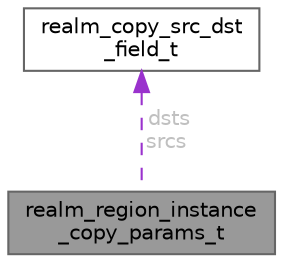 digraph "realm_region_instance_copy_params_t"
{
 // LATEX_PDF_SIZE
  bgcolor="transparent";
  edge [fontname=Helvetica,fontsize=10,labelfontname=Helvetica,labelfontsize=10];
  node [fontname=Helvetica,fontsize=10,shape=box,height=0.2,width=0.4];
  Node1 [id="Node000001",label="realm_region_instance\l_copy_params_t",height=0.2,width=0.4,color="gray40", fillcolor="grey60", style="filled", fontcolor="black",tooltip=" "];
  Node2 -> Node1 [id="edge1_Node000001_Node000002",dir="back",color="darkorchid3",style="dashed",tooltip=" ",label=" dsts\nsrcs",fontcolor="grey" ];
  Node2 [id="Node000002",label="realm_copy_src_dst\l_field_t",height=0.2,width=0.4,color="gray40", fillcolor="white", style="filled",URL="$structrealm__copy__src__dst__field__t.html",tooltip=" "];
}
